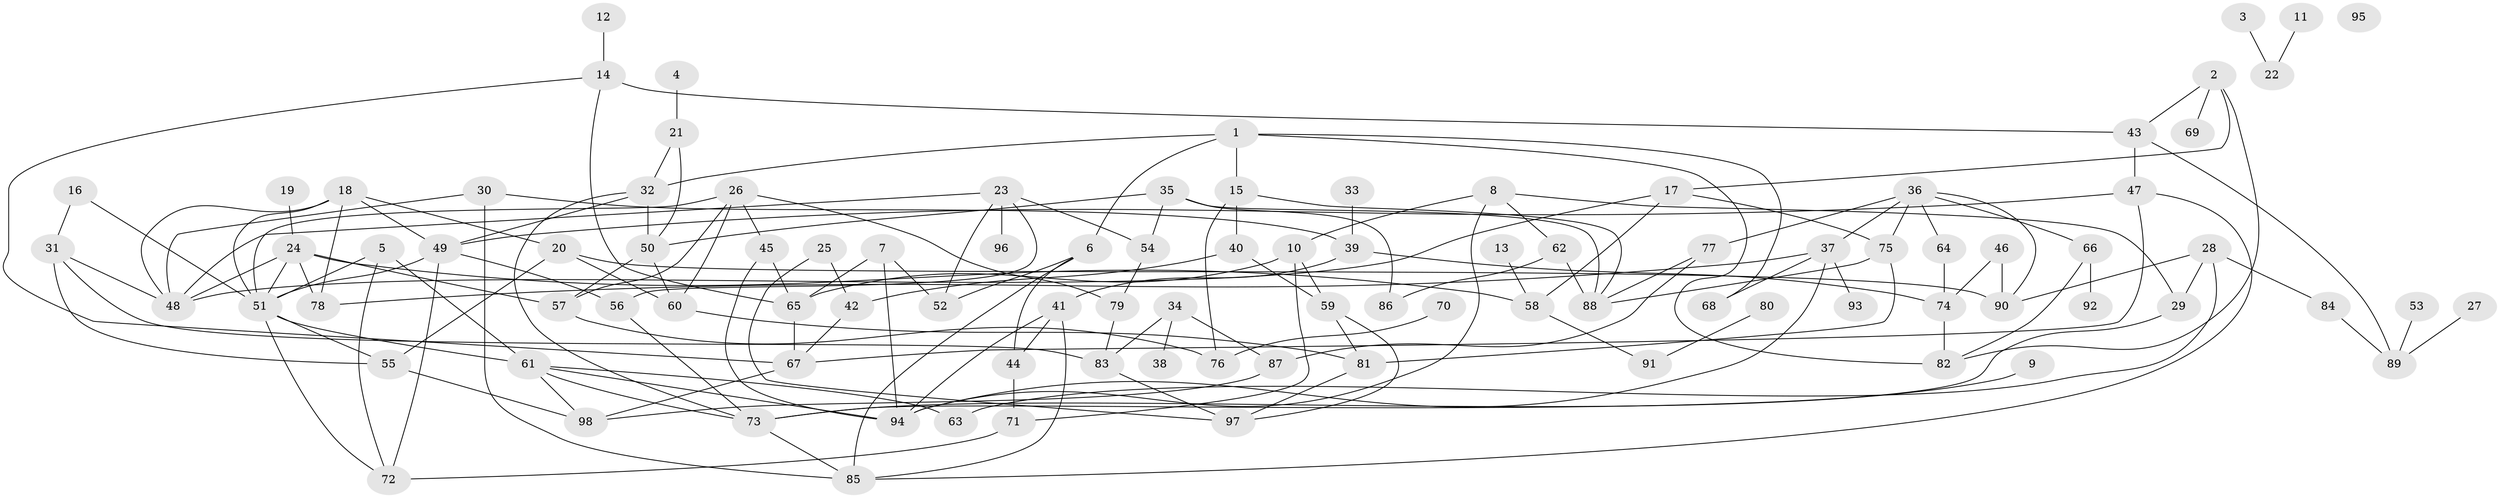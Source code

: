 // coarse degree distribution, {3: 0.1, 8: 0.2, 1: 0.06666666666666667, 4: 0.2, 7: 0.16666666666666666, 6: 0.06666666666666667, 2: 0.1, 5: 0.06666666666666667, 10: 0.03333333333333333}
// Generated by graph-tools (version 1.1) at 2025/35/03/04/25 23:35:44]
// undirected, 98 vertices, 163 edges
graph export_dot {
  node [color=gray90,style=filled];
  1;
  2;
  3;
  4;
  5;
  6;
  7;
  8;
  9;
  10;
  11;
  12;
  13;
  14;
  15;
  16;
  17;
  18;
  19;
  20;
  21;
  22;
  23;
  24;
  25;
  26;
  27;
  28;
  29;
  30;
  31;
  32;
  33;
  34;
  35;
  36;
  37;
  38;
  39;
  40;
  41;
  42;
  43;
  44;
  45;
  46;
  47;
  48;
  49;
  50;
  51;
  52;
  53;
  54;
  55;
  56;
  57;
  58;
  59;
  60;
  61;
  62;
  63;
  64;
  65;
  66;
  67;
  68;
  69;
  70;
  71;
  72;
  73;
  74;
  75;
  76;
  77;
  78;
  79;
  80;
  81;
  82;
  83;
  84;
  85;
  86;
  87;
  88;
  89;
  90;
  91;
  92;
  93;
  94;
  95;
  96;
  97;
  98;
  1 -- 6;
  1 -- 15;
  1 -- 32;
  1 -- 68;
  1 -- 82;
  2 -- 17;
  2 -- 43;
  2 -- 69;
  2 -- 82;
  3 -- 22;
  4 -- 21;
  5 -- 51;
  5 -- 61;
  5 -- 72;
  6 -- 44;
  6 -- 52;
  6 -- 85;
  7 -- 52;
  7 -- 65;
  7 -- 94;
  8 -- 10;
  8 -- 29;
  8 -- 62;
  8 -- 94;
  9 -- 73;
  10 -- 59;
  10 -- 65;
  10 -- 71;
  11 -- 22;
  12 -- 14;
  13 -- 58;
  14 -- 43;
  14 -- 65;
  14 -- 67;
  15 -- 40;
  15 -- 76;
  15 -- 88;
  16 -- 31;
  16 -- 51;
  17 -- 48;
  17 -- 58;
  17 -- 75;
  18 -- 20;
  18 -- 48;
  18 -- 49;
  18 -- 51;
  18 -- 78;
  19 -- 24;
  20 -- 55;
  20 -- 60;
  20 -- 90;
  21 -- 32;
  21 -- 50;
  23 -- 48;
  23 -- 52;
  23 -- 54;
  23 -- 56;
  23 -- 96;
  24 -- 48;
  24 -- 51;
  24 -- 57;
  24 -- 58;
  24 -- 78;
  25 -- 42;
  25 -- 97;
  26 -- 45;
  26 -- 51;
  26 -- 57;
  26 -- 60;
  26 -- 79;
  27 -- 89;
  28 -- 29;
  28 -- 63;
  28 -- 84;
  28 -- 90;
  29 -- 73;
  30 -- 39;
  30 -- 48;
  30 -- 85;
  31 -- 48;
  31 -- 55;
  31 -- 83;
  32 -- 49;
  32 -- 50;
  32 -- 73;
  33 -- 39;
  34 -- 38;
  34 -- 83;
  34 -- 87;
  35 -- 50;
  35 -- 54;
  35 -- 86;
  35 -- 88;
  36 -- 37;
  36 -- 64;
  36 -- 66;
  36 -- 75;
  36 -- 77;
  36 -- 90;
  37 -- 68;
  37 -- 78;
  37 -- 93;
  37 -- 94;
  39 -- 41;
  39 -- 74;
  40 -- 42;
  40 -- 59;
  41 -- 44;
  41 -- 85;
  41 -- 94;
  42 -- 67;
  43 -- 47;
  43 -- 89;
  44 -- 71;
  45 -- 65;
  45 -- 94;
  46 -- 74;
  46 -- 90;
  47 -- 49;
  47 -- 67;
  47 -- 85;
  49 -- 51;
  49 -- 56;
  49 -- 72;
  50 -- 57;
  50 -- 60;
  51 -- 55;
  51 -- 61;
  51 -- 72;
  53 -- 89;
  54 -- 79;
  55 -- 98;
  56 -- 73;
  57 -- 76;
  58 -- 91;
  59 -- 81;
  59 -- 97;
  60 -- 81;
  61 -- 63;
  61 -- 73;
  61 -- 94;
  61 -- 98;
  62 -- 86;
  62 -- 88;
  64 -- 74;
  65 -- 67;
  66 -- 82;
  66 -- 92;
  67 -- 98;
  70 -- 76;
  71 -- 72;
  73 -- 85;
  74 -- 82;
  75 -- 81;
  75 -- 88;
  77 -- 87;
  77 -- 88;
  79 -- 83;
  80 -- 91;
  81 -- 97;
  83 -- 97;
  84 -- 89;
  87 -- 98;
}
